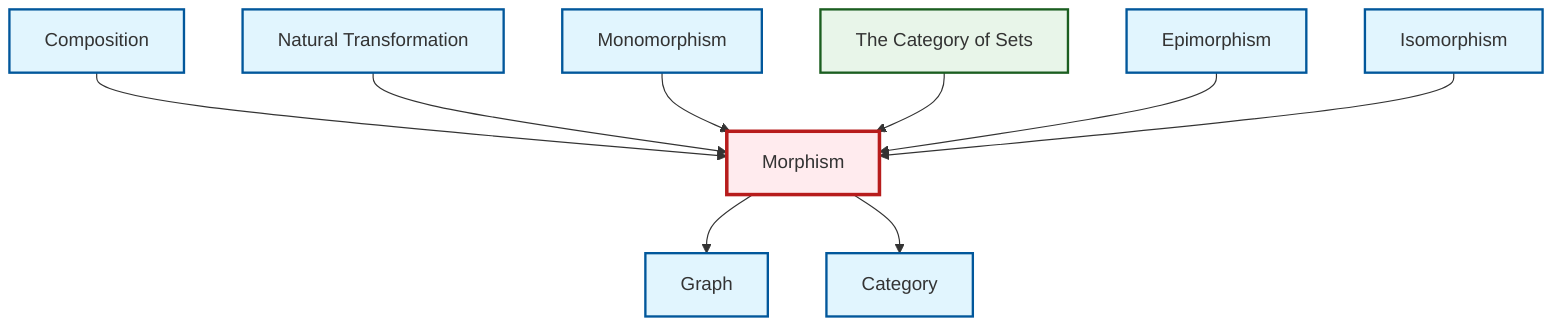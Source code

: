 graph TD
    classDef definition fill:#e1f5fe,stroke:#01579b,stroke-width:2px
    classDef theorem fill:#f3e5f5,stroke:#4a148c,stroke-width:2px
    classDef axiom fill:#fff3e0,stroke:#e65100,stroke-width:2px
    classDef example fill:#e8f5e9,stroke:#1b5e20,stroke-width:2px
    classDef current fill:#ffebee,stroke:#b71c1c,stroke-width:3px
    def-composition["Composition"]:::definition
    def-graph["Graph"]:::definition
    def-morphism["Morphism"]:::definition
    def-isomorphism["Isomorphism"]:::definition
    ex-set-category["The Category of Sets"]:::example
    def-natural-transformation["Natural Transformation"]:::definition
    def-monomorphism["Monomorphism"]:::definition
    def-epimorphism["Epimorphism"]:::definition
    def-category["Category"]:::definition
    def-composition --> def-morphism
    def-morphism --> def-graph
    def-natural-transformation --> def-morphism
    def-monomorphism --> def-morphism
    ex-set-category --> def-morphism
    def-epimorphism --> def-morphism
    def-isomorphism --> def-morphism
    def-morphism --> def-category
    class def-morphism current